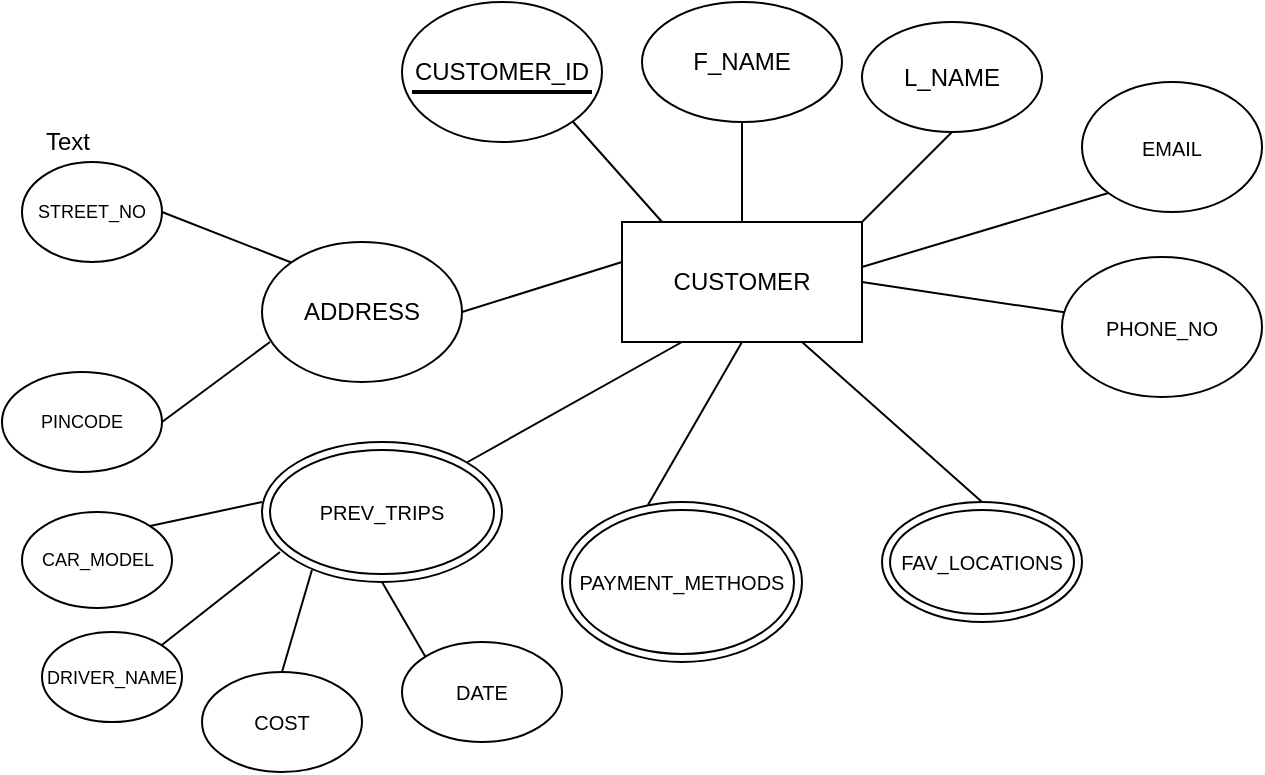 <mxfile version="12.2.6" type="device" pages="1"><diagram id="lFafc-85dZqCVe2dsrQE" name="Page-1"><mxGraphModel dx="854" dy="387" grid="1" gridSize="10" guides="1" tooltips="1" connect="1" arrows="1" fold="1" page="1" pageScale="1" pageWidth="850" pageHeight="1100" math="0" shadow="0"><root><mxCell id="0"/><mxCell id="1" parent="0"/><mxCell id="_6b2GBzRd_vSHLFqHEQb-1" value="" style="rounded=0;whiteSpace=wrap;html=1;" parent="1" vertex="1"><mxGeometry x="350" y="270" width="120" height="60" as="geometry"/></mxCell><mxCell id="_6b2GBzRd_vSHLFqHEQb-2" value="CUSTOMER" style="text;html=1;strokeColor=none;fillColor=none;align=center;verticalAlign=middle;whiteSpace=wrap;rounded=0;" parent="1" vertex="1"><mxGeometry x="390" y="290" width="40" height="20" as="geometry"/></mxCell><mxCell id="_6b2GBzRd_vSHLFqHEQb-3" value="" style="ellipse;whiteSpace=wrap;html=1;" parent="1" vertex="1"><mxGeometry x="240" y="160" width="100" height="70" as="geometry"/></mxCell><mxCell id="_6b2GBzRd_vSHLFqHEQb-4" value="CUSTOMER_ID" style="text;html=1;strokeColor=none;fillColor=none;align=center;verticalAlign=middle;whiteSpace=wrap;rounded=0;" parent="1" vertex="1"><mxGeometry x="270" y="185" width="40" height="20" as="geometry"/></mxCell><mxCell id="_6b2GBzRd_vSHLFqHEQb-7" value="" style="line;strokeWidth=2;html=1;" parent="1" vertex="1"><mxGeometry x="245" y="200" width="90" height="10" as="geometry"/></mxCell><mxCell id="_6b2GBzRd_vSHLFqHEQb-11" value="" style="ellipse;whiteSpace=wrap;html=1;" parent="1" vertex="1"><mxGeometry x="360" y="160" width="100" height="60" as="geometry"/></mxCell><mxCell id="_6b2GBzRd_vSHLFqHEQb-12" value="F_NAME" style="text;html=1;strokeColor=none;fillColor=none;align=center;verticalAlign=middle;whiteSpace=wrap;rounded=0;" parent="1" vertex="1"><mxGeometry x="390" y="180" width="40" height="20" as="geometry"/></mxCell><mxCell id="_6b2GBzRd_vSHLFqHEQb-14" value="" style="ellipse;whiteSpace=wrap;html=1;" parent="1" vertex="1"><mxGeometry x="470" y="170" width="90" height="55" as="geometry"/></mxCell><mxCell id="_6b2GBzRd_vSHLFqHEQb-15" value="L_NAME" style="text;html=1;strokeColor=none;fillColor=none;align=center;verticalAlign=middle;whiteSpace=wrap;rounded=0;" parent="1" vertex="1"><mxGeometry x="495" y="187.5" width="40" height="20" as="geometry"/></mxCell><mxCell id="_6b2GBzRd_vSHLFqHEQb-20" value="" style="ellipse;whiteSpace=wrap;html=1;" parent="1" vertex="1"><mxGeometry x="170" y="280" width="100" height="70" as="geometry"/></mxCell><mxCell id="_6b2GBzRd_vSHLFqHEQb-22" value="" style="endArrow=none;html=1;exitX=0.167;exitY=0;exitDx=0;exitDy=0;exitPerimeter=0;entryX=1;entryY=1;entryDx=0;entryDy=0;" parent="1" source="_6b2GBzRd_vSHLFqHEQb-1" target="_6b2GBzRd_vSHLFqHEQb-3" edge="1"><mxGeometry width="50" height="50" relative="1" as="geometry"><mxPoint x="300" y="275" as="sourcePoint"/><mxPoint x="350" y="225" as="targetPoint"/></mxGeometry></mxCell><mxCell id="_6b2GBzRd_vSHLFqHEQb-23" value="" style="endArrow=none;html=1;" parent="1" source="_6b2GBzRd_vSHLFqHEQb-1" edge="1"><mxGeometry width="50" height="50" relative="1" as="geometry"><mxPoint x="410" y="249.289" as="sourcePoint"/><mxPoint x="410" y="220" as="targetPoint"/></mxGeometry></mxCell><mxCell id="_6b2GBzRd_vSHLFqHEQb-24" value="" style="endArrow=none;html=1;entryX=0.5;entryY=1;entryDx=0;entryDy=0;" parent="1" target="_6b2GBzRd_vSHLFqHEQb-14" edge="1"><mxGeometry width="50" height="50" relative="1" as="geometry"><mxPoint x="470" y="270" as="sourcePoint"/><mxPoint x="510" y="230" as="targetPoint"/></mxGeometry></mxCell><mxCell id="_6b2GBzRd_vSHLFqHEQb-28" value="ADDRESS" style="text;html=1;strokeColor=none;fillColor=none;align=center;verticalAlign=middle;whiteSpace=wrap;rounded=0;" parent="1" vertex="1"><mxGeometry x="200" y="305" width="40" height="20" as="geometry"/></mxCell><mxCell id="_6b2GBzRd_vSHLFqHEQb-30" value="" style="endArrow=none;html=1;exitX=1;exitY=0.5;exitDx=0;exitDy=0;" parent="1" source="_6b2GBzRd_vSHLFqHEQb-20" edge="1"><mxGeometry width="50" height="50" relative="1" as="geometry"><mxPoint x="300" y="340" as="sourcePoint"/><mxPoint x="350" y="290" as="targetPoint"/></mxGeometry></mxCell><mxCell id="_6b2GBzRd_vSHLFqHEQb-31" value="" style="ellipse;whiteSpace=wrap;html=1;" parent="1" vertex="1"><mxGeometry x="50" y="240" width="70" height="50" as="geometry"/></mxCell><mxCell id="_6b2GBzRd_vSHLFqHEQb-32" value="" style="ellipse;whiteSpace=wrap;html=1;" parent="1" vertex="1"><mxGeometry x="40" y="345" width="80" height="50" as="geometry"/></mxCell><mxCell id="_6b2GBzRd_vSHLFqHEQb-33" value="STREET_NO" style="text;html=1;strokeColor=none;fillColor=none;align=center;verticalAlign=middle;whiteSpace=wrap;rounded=0;fontSize=9;" parent="1" vertex="1"><mxGeometry x="65" y="255" width="40" height="20" as="geometry"/></mxCell><mxCell id="_6b2GBzRd_vSHLFqHEQb-34" value="PINCODE" style="text;html=1;strokeColor=none;fillColor=none;align=center;verticalAlign=middle;whiteSpace=wrap;rounded=0;fontSize=9;" parent="1" vertex="1"><mxGeometry x="60" y="360" width="40" height="20" as="geometry"/></mxCell><mxCell id="_6b2GBzRd_vSHLFqHEQb-35" value="" style="endArrow=none;html=1;fontSize=9;exitX=1;exitY=0.5;exitDx=0;exitDy=0;" parent="1" source="_6b2GBzRd_vSHLFqHEQb-32" edge="1"><mxGeometry width="50" height="50" relative="1" as="geometry"><mxPoint x="110" y="360" as="sourcePoint"/><mxPoint x="174" y="330" as="targetPoint"/></mxGeometry></mxCell><mxCell id="_6b2GBzRd_vSHLFqHEQb-36" value="" style="endArrow=none;html=1;fontSize=9;entryX=0;entryY=0;entryDx=0;entryDy=0;exitX=1;exitY=0.5;exitDx=0;exitDy=0;" parent="1" source="_6b2GBzRd_vSHLFqHEQb-31" target="_6b2GBzRd_vSHLFqHEQb-20" edge="1"><mxGeometry width="50" height="50" relative="1" as="geometry"><mxPoint x="120" y="310" as="sourcePoint"/><mxPoint x="170" y="260" as="targetPoint"/></mxGeometry></mxCell><mxCell id="_6b2GBzRd_vSHLFqHEQb-37" value="" style="ellipse;shape=doubleEllipse;whiteSpace=wrap;html=1;fontSize=9;" parent="1" vertex="1"><mxGeometry x="320" y="410" width="120" height="80" as="geometry"/></mxCell><mxCell id="_6b2GBzRd_vSHLFqHEQb-38" value="PAYMENT_METHODS" style="text;html=1;strokeColor=none;fillColor=none;align=center;verticalAlign=middle;whiteSpace=wrap;rounded=0;fontSize=10;" parent="1" vertex="1"><mxGeometry x="360" y="440" width="40" height="20" as="geometry"/></mxCell><mxCell id="_6b2GBzRd_vSHLFqHEQb-40" value="" style="endArrow=none;html=1;fontSize=10;exitX=0.358;exitY=0.019;exitDx=0;exitDy=0;exitPerimeter=0;" parent="1" source="_6b2GBzRd_vSHLFqHEQb-37" edge="1"><mxGeometry width="50" height="50" relative="1" as="geometry"><mxPoint x="380" y="407" as="sourcePoint"/><mxPoint x="410" y="330" as="targetPoint"/></mxGeometry></mxCell><mxCell id="_6b2GBzRd_vSHLFqHEQb-41" value="" style="ellipse;whiteSpace=wrap;html=1;fontSize=10;" parent="1" vertex="1"><mxGeometry x="570" y="287.5" width="100" height="70" as="geometry"/></mxCell><mxCell id="_6b2GBzRd_vSHLFqHEQb-42" value="PHONE_NO" style="text;html=1;strokeColor=none;fillColor=none;align=center;verticalAlign=middle;whiteSpace=wrap;rounded=0;fontSize=10;" parent="1" vertex="1"><mxGeometry x="600" y="312.5" width="40" height="20" as="geometry"/></mxCell><mxCell id="_6b2GBzRd_vSHLFqHEQb-43" value="" style="endArrow=none;html=1;fontSize=10;exitX=1;exitY=0.5;exitDx=0;exitDy=0;" parent="1" source="_6b2GBzRd_vSHLFqHEQb-1" target="_6b2GBzRd_vSHLFqHEQb-41" edge="1"><mxGeometry width="50" height="50" relative="1" as="geometry"><mxPoint x="500" y="320" as="sourcePoint"/><mxPoint x="550" y="270" as="targetPoint"/></mxGeometry></mxCell><mxCell id="qmkuhCnGQlQ1nMKkP-Y1-1" value="" style="ellipse;shape=doubleEllipse;whiteSpace=wrap;html=1;" parent="1" vertex="1"><mxGeometry x="170" y="380" width="120" height="70" as="geometry"/></mxCell><mxCell id="qmkuhCnGQlQ1nMKkP-Y1-2" value="" style="endArrow=none;html=1;entryX=0.25;entryY=1;entryDx=0;entryDy=0;exitX=1;exitY=0;exitDx=0;exitDy=0;" parent="1" source="qmkuhCnGQlQ1nMKkP-Y1-1" target="_6b2GBzRd_vSHLFqHEQb-1" edge="1"><mxGeometry width="50" height="50" relative="1" as="geometry"><mxPoint x="285" y="395" as="sourcePoint"/><mxPoint x="335" y="345" as="targetPoint"/></mxGeometry></mxCell><mxCell id="qmkuhCnGQlQ1nMKkP-Y1-3" value="PREV_TRIPS" style="text;html=1;strokeColor=none;fillColor=none;align=center;verticalAlign=middle;whiteSpace=wrap;rounded=0;fontSize=10;" parent="1" vertex="1"><mxGeometry x="210" y="405" width="40" height="20" as="geometry"/></mxCell><mxCell id="qmkuhCnGQlQ1nMKkP-Y1-6" value="" style="ellipse;whiteSpace=wrap;html=1;fontSize=10;" parent="1" vertex="1"><mxGeometry x="140" y="495" width="80" height="50" as="geometry"/></mxCell><mxCell id="qmkuhCnGQlQ1nMKkP-Y1-7" value="" style="ellipse;whiteSpace=wrap;html=1;fontSize=10;" parent="1" vertex="1"><mxGeometry x="240" y="480" width="80" height="50" as="geometry"/></mxCell><mxCell id="qmkuhCnGQlQ1nMKkP-Y1-9" value="COST" style="text;html=1;strokeColor=none;fillColor=none;align=center;verticalAlign=middle;whiteSpace=wrap;rounded=0;fontSize=10;" parent="1" vertex="1"><mxGeometry x="160" y="510" width="40" height="20" as="geometry"/></mxCell><mxCell id="qmkuhCnGQlQ1nMKkP-Y1-10" value="DATE" style="text;html=1;strokeColor=none;fillColor=none;align=center;verticalAlign=middle;whiteSpace=wrap;rounded=0;fontSize=10;" parent="1" vertex="1"><mxGeometry x="260" y="495" width="40" height="20" as="geometry"/></mxCell><mxCell id="qmkuhCnGQlQ1nMKkP-Y1-11" value="" style="endArrow=none;html=1;fontSize=10;exitX=0.5;exitY=0;exitDx=0;exitDy=0;entryX=0.208;entryY=0.914;entryDx=0;entryDy=0;entryPerimeter=0;" parent="1" source="qmkuhCnGQlQ1nMKkP-Y1-6" target="qmkuhCnGQlQ1nMKkP-Y1-1" edge="1"><mxGeometry width="50" height="50" relative="1" as="geometry"><mxPoint x="160" y="480" as="sourcePoint"/><mxPoint x="200" y="440" as="targetPoint"/></mxGeometry></mxCell><mxCell id="qmkuhCnGQlQ1nMKkP-Y1-12" value="" style="endArrow=none;html=1;fontSize=10;exitX=0;exitY=0;exitDx=0;exitDy=0;entryX=0.5;entryY=1;entryDx=0;entryDy=0;" parent="1" source="qmkuhCnGQlQ1nMKkP-Y1-7" target="qmkuhCnGQlQ1nMKkP-Y1-1" edge="1"><mxGeometry width="50" height="50" relative="1" as="geometry"><mxPoint x="140" y="570" as="sourcePoint"/><mxPoint x="218" y="451" as="targetPoint"/></mxGeometry></mxCell><mxCell id="qmkuhCnGQlQ1nMKkP-Y1-14" value="" style="ellipse;shape=doubleEllipse;whiteSpace=wrap;html=1;fontSize=10;" parent="1" vertex="1"><mxGeometry x="480" y="410" width="100" height="60" as="geometry"/></mxCell><mxCell id="qmkuhCnGQlQ1nMKkP-Y1-15" value="" style="endArrow=none;html=1;fontSize=10;exitX=0.5;exitY=0;exitDx=0;exitDy=0;entryX=0.75;entryY=1;entryDx=0;entryDy=0;" parent="1" source="qmkuhCnGQlQ1nMKkP-Y1-14" target="_6b2GBzRd_vSHLFqHEQb-1" edge="1"><mxGeometry width="50" height="50" relative="1" as="geometry"><mxPoint x="450" y="380" as="sourcePoint"/><mxPoint x="500" y="330" as="targetPoint"/></mxGeometry></mxCell><mxCell id="qmkuhCnGQlQ1nMKkP-Y1-16" value="FAV_LOCATIONS" style="text;html=1;strokeColor=none;fillColor=none;align=center;verticalAlign=middle;whiteSpace=wrap;rounded=0;fontSize=10;" parent="1" vertex="1"><mxGeometry x="510" y="430" width="40" height="20" as="geometry"/></mxCell><mxCell id="qmkuhCnGQlQ1nMKkP-Y1-18" value="" style="ellipse;whiteSpace=wrap;html=1;fontSize=10;" parent="1" vertex="1"><mxGeometry x="60" y="475" width="70" height="45" as="geometry"/></mxCell><mxCell id="qmkuhCnGQlQ1nMKkP-Y1-23" value="DRIVER_NAME" style="text;html=1;strokeColor=none;fillColor=none;align=center;verticalAlign=middle;whiteSpace=wrap;rounded=0;fontSize=9;" parent="1" vertex="1"><mxGeometry x="75" y="487.5" width="40" height="20" as="geometry"/></mxCell><mxCell id="qmkuhCnGQlQ1nMKkP-Y1-24" value="" style="ellipse;whiteSpace=wrap;html=1;fontSize=9;" parent="1" vertex="1"><mxGeometry x="50" y="415" width="75" height="48" as="geometry"/></mxCell><mxCell id="qmkuhCnGQlQ1nMKkP-Y1-25" value="CAR_MODEL" style="text;html=1;strokeColor=none;fillColor=none;align=center;verticalAlign=middle;whiteSpace=wrap;rounded=0;fontSize=9;" parent="1" vertex="1"><mxGeometry x="67.5" y="429" width="40" height="20" as="geometry"/></mxCell><mxCell id="qmkuhCnGQlQ1nMKkP-Y1-26" value="" style="endArrow=none;html=1;fontSize=9;entryX=0.075;entryY=0.786;entryDx=0;entryDy=0;entryPerimeter=0;exitX=1;exitY=0;exitDx=0;exitDy=0;" parent="1" source="qmkuhCnGQlQ1nMKkP-Y1-18" target="qmkuhCnGQlQ1nMKkP-Y1-1" edge="1"><mxGeometry width="50" height="50" relative="1" as="geometry"><mxPoint x="30" y="630" as="sourcePoint"/><mxPoint x="80" y="580" as="targetPoint"/></mxGeometry></mxCell><mxCell id="qmkuhCnGQlQ1nMKkP-Y1-28" value="" style="endArrow=none;html=1;fontSize=9;exitX=1;exitY=0;exitDx=0;exitDy=0;" parent="1" source="qmkuhCnGQlQ1nMKkP-Y1-24" edge="1"><mxGeometry width="50" height="50" relative="1" as="geometry"><mxPoint x="120" y="460" as="sourcePoint"/><mxPoint x="170" y="410" as="targetPoint"/></mxGeometry></mxCell><mxCell id="qmkuhCnGQlQ1nMKkP-Y1-29" value="" style="ellipse;whiteSpace=wrap;html=1;fontSize=9;" parent="1" vertex="1"><mxGeometry x="580" y="200" width="90" height="65" as="geometry"/></mxCell><mxCell id="qmkuhCnGQlQ1nMKkP-Y1-31" value="EMAIL" style="text;html=1;strokeColor=none;fillColor=none;align=center;verticalAlign=middle;whiteSpace=wrap;rounded=0;fontSize=10;" parent="1" vertex="1"><mxGeometry x="605" y="222.5" width="40" height="20" as="geometry"/></mxCell><mxCell id="qmkuhCnGQlQ1nMKkP-Y1-33" value="" style="endArrow=none;html=1;fontSize=10;entryX=0;entryY=1;entryDx=0;entryDy=0;" parent="1" target="qmkuhCnGQlQ1nMKkP-Y1-29" edge="1"><mxGeometry width="50" height="50" relative="1" as="geometry"><mxPoint x="470" y="292.5" as="sourcePoint"/><mxPoint x="520" y="242.5" as="targetPoint"/></mxGeometry></mxCell><mxCell id="tFAsaW37H0LJbP-Piqvb-1" value="Text" style="text;html=1;resizable=0;points=[];autosize=1;align=left;verticalAlign=top;spacingTop=-4;" vertex="1" parent="1"><mxGeometry x="60" y="220" width="40" height="20" as="geometry"/></mxCell></root></mxGraphModel></diagram></mxfile>